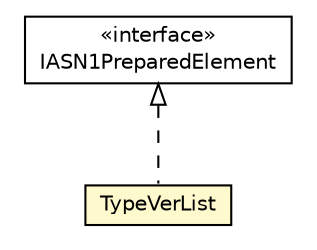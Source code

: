 #!/usr/local/bin/dot
#
# Class diagram 
# Generated by UMLGraph version R5_6-24-gf6e263 (http://www.umlgraph.org/)
#

digraph G {
	edge [fontname="Helvetica",fontsize=10,labelfontname="Helvetica",labelfontsize=10];
	node [fontname="Helvetica",fontsize=10,shape=plaintext];
	nodesep=0.25;
	ranksep=0.5;
	// org.universAAL.lddi.lib.ieeex73std.org.bn.coders.IASN1PreparedElement
	c8106801 [label=<<table title="org.universAAL.lddi.lib.ieeex73std.org.bn.coders.IASN1PreparedElement" border="0" cellborder="1" cellspacing="0" cellpadding="2" port="p" href="../../org/bn/coders/IASN1PreparedElement.html">
		<tr><td><table border="0" cellspacing="0" cellpadding="1">
<tr><td align="center" balign="center"> &#171;interface&#187; </td></tr>
<tr><td align="center" balign="center"> IASN1PreparedElement </td></tr>
		</table></td></tr>
		</table>>, URL="../../org/bn/coders/IASN1PreparedElement.html", fontname="Helvetica", fontcolor="black", fontsize=10.0];
	// org.universAAL.lddi.lib.ieeex73std.x73.p20601.TypeVerList
	c8106973 [label=<<table title="org.universAAL.lddi.lib.ieeex73std.x73.p20601.TypeVerList" border="0" cellborder="1" cellspacing="0" cellpadding="2" port="p" bgcolor="lemonChiffon" href="./TypeVerList.html">
		<tr><td><table border="0" cellspacing="0" cellpadding="1">
<tr><td align="center" balign="center"> TypeVerList </td></tr>
		</table></td></tr>
		</table>>, URL="./TypeVerList.html", fontname="Helvetica", fontcolor="black", fontsize=10.0];
	//org.universAAL.lddi.lib.ieeex73std.x73.p20601.TypeVerList implements org.universAAL.lddi.lib.ieeex73std.org.bn.coders.IASN1PreparedElement
	c8106801:p -> c8106973:p [dir=back,arrowtail=empty,style=dashed];
}

